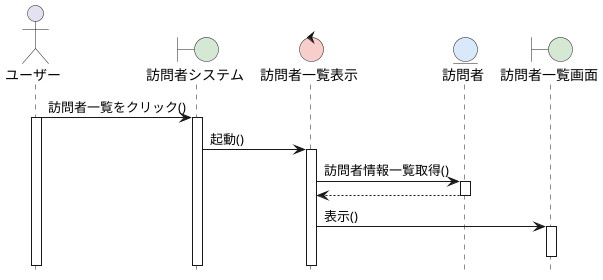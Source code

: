 @startuml 訪問者システム新規登録シーケンス図
hide footbox
skinparam boundaryBackgroundColor #D5E8D4
skinparam controlBackgroundColor  #F8CECC
skinparam entityBackgroundColor   #DAE8FC

actor ユーザー as A
boundary 訪問者システム as B1
control 訪問者一覧表示 as C1
entity 訪問者 as E
boundary 訪問者一覧画面 as B2

A -> B1: 訪問者一覧をクリック()
activate A
activate B1


B1-> C1: 起動()
activate C1
C1 -> E: 訪問者情報一覧取得()
activate E
E --> C1:
deactivate E

C1 -> B2: 表示()
activate B2
deactivate B2

@enduml